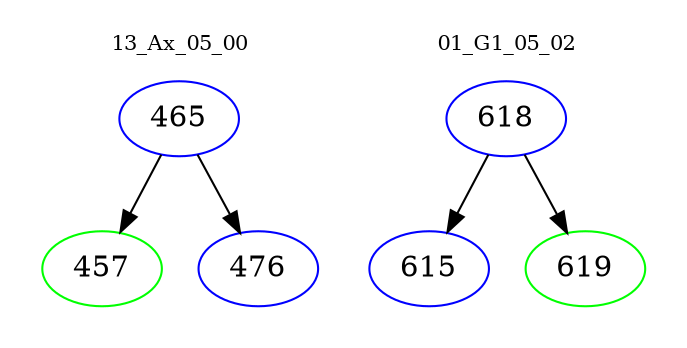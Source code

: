 digraph{
subgraph cluster_0 {
color = white
label = "13_Ax_05_00";
fontsize=10;
T0_465 [label="465", color="blue"]
T0_465 -> T0_457 [color="black"]
T0_457 [label="457", color="green"]
T0_465 -> T0_476 [color="black"]
T0_476 [label="476", color="blue"]
}
subgraph cluster_1 {
color = white
label = "01_G1_05_02";
fontsize=10;
T1_618 [label="618", color="blue"]
T1_618 -> T1_615 [color="black"]
T1_615 [label="615", color="blue"]
T1_618 -> T1_619 [color="black"]
T1_619 [label="619", color="green"]
}
}
